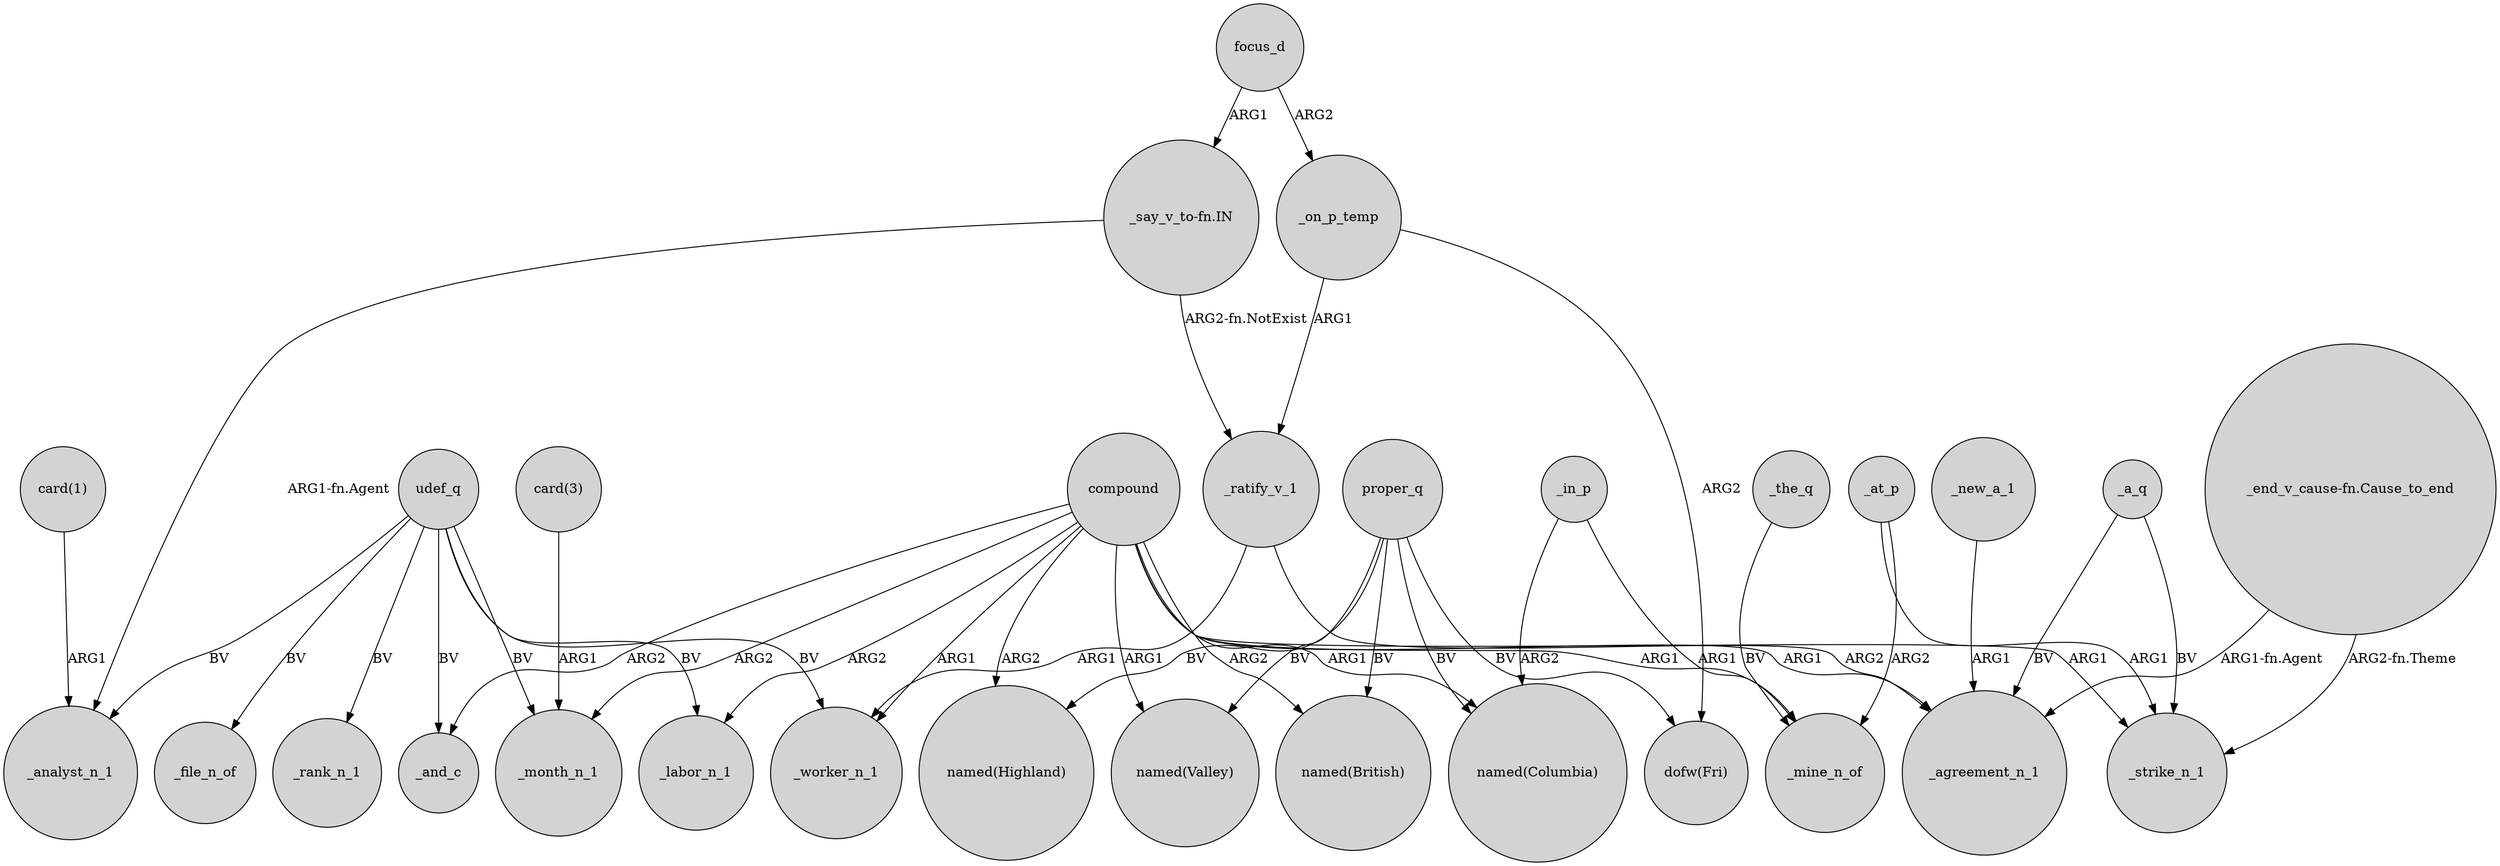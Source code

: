 digraph {
	node [shape=circle style=filled]
	"card(1)" -> _analyst_n_1 [label=ARG1]
	compound -> _strike_n_1 [label=ARG1]
	proper_q -> "dofw(Fri)" [label=BV]
	compound -> _month_n_1 [label=ARG2]
	_at_p -> _mine_n_of [label=ARG2]
	_on_p_temp -> _ratify_v_1 [label=ARG1]
	udef_q -> _file_n_of [label=BV]
	udef_q -> _rank_n_1 [label=BV]
	compound -> "named(British)" [label=ARG2]
	udef_q -> _worker_n_1 [label=BV]
	compound -> _labor_n_1 [label=ARG2]
	"_end_v_cause-fn.Cause_to_end" -> _strike_n_1 [label="ARG2-fn.Theme"]
	proper_q -> "named(Highland)" [label=BV]
	_a_q -> _strike_n_1 [label=BV]
	focus_d -> _on_p_temp [label=ARG2]
	udef_q -> _month_n_1 [label=BV]
	proper_q -> "named(British)" [label=BV]
	udef_q -> _labor_n_1 [label=BV]
	compound -> "named(Highland)" [label=ARG2]
	proper_q -> "named(Columbia)" [label=BV]
	proper_q -> "named(Valley)" [label=BV]
	compound -> _and_c [label=ARG2]
	_on_p_temp -> "dofw(Fri)" [label=ARG2]
	_at_p -> _strike_n_1 [label=ARG1]
	"_say_v_to-fn.IN" -> _analyst_n_1 [label="ARG1-fn.Agent"]
	_a_q -> _agreement_n_1 [label=BV]
	_ratify_v_1 -> _worker_n_1 [label=ARG1]
	_the_q -> _mine_n_of [label=BV]
	compound -> "named(Valley)" [label=ARG1]
	compound -> _mine_n_of [label=ARG1]
	compound -> _agreement_n_1 [label=ARG1]
	_in_p -> "named(Columbia)" [label=ARG2]
	_ratify_v_1 -> _agreement_n_1 [label=ARG2]
	_in_p -> _mine_n_of [label=ARG1]
	"_say_v_to-fn.IN" -> _ratify_v_1 [label="ARG2-fn.NotExist"]
	compound -> _worker_n_1 [label=ARG1]
	"_end_v_cause-fn.Cause_to_end" -> _agreement_n_1 [label="ARG1-fn.Agent"]
	udef_q -> _and_c [label=BV]
	_new_a_1 -> _agreement_n_1 [label=ARG1]
	compound -> "named(Columbia)" [label=ARG1]
	udef_q -> _analyst_n_1 [label=BV]
	"card(3)" -> _month_n_1 [label=ARG1]
	focus_d -> "_say_v_to-fn.IN" [label=ARG1]
}
